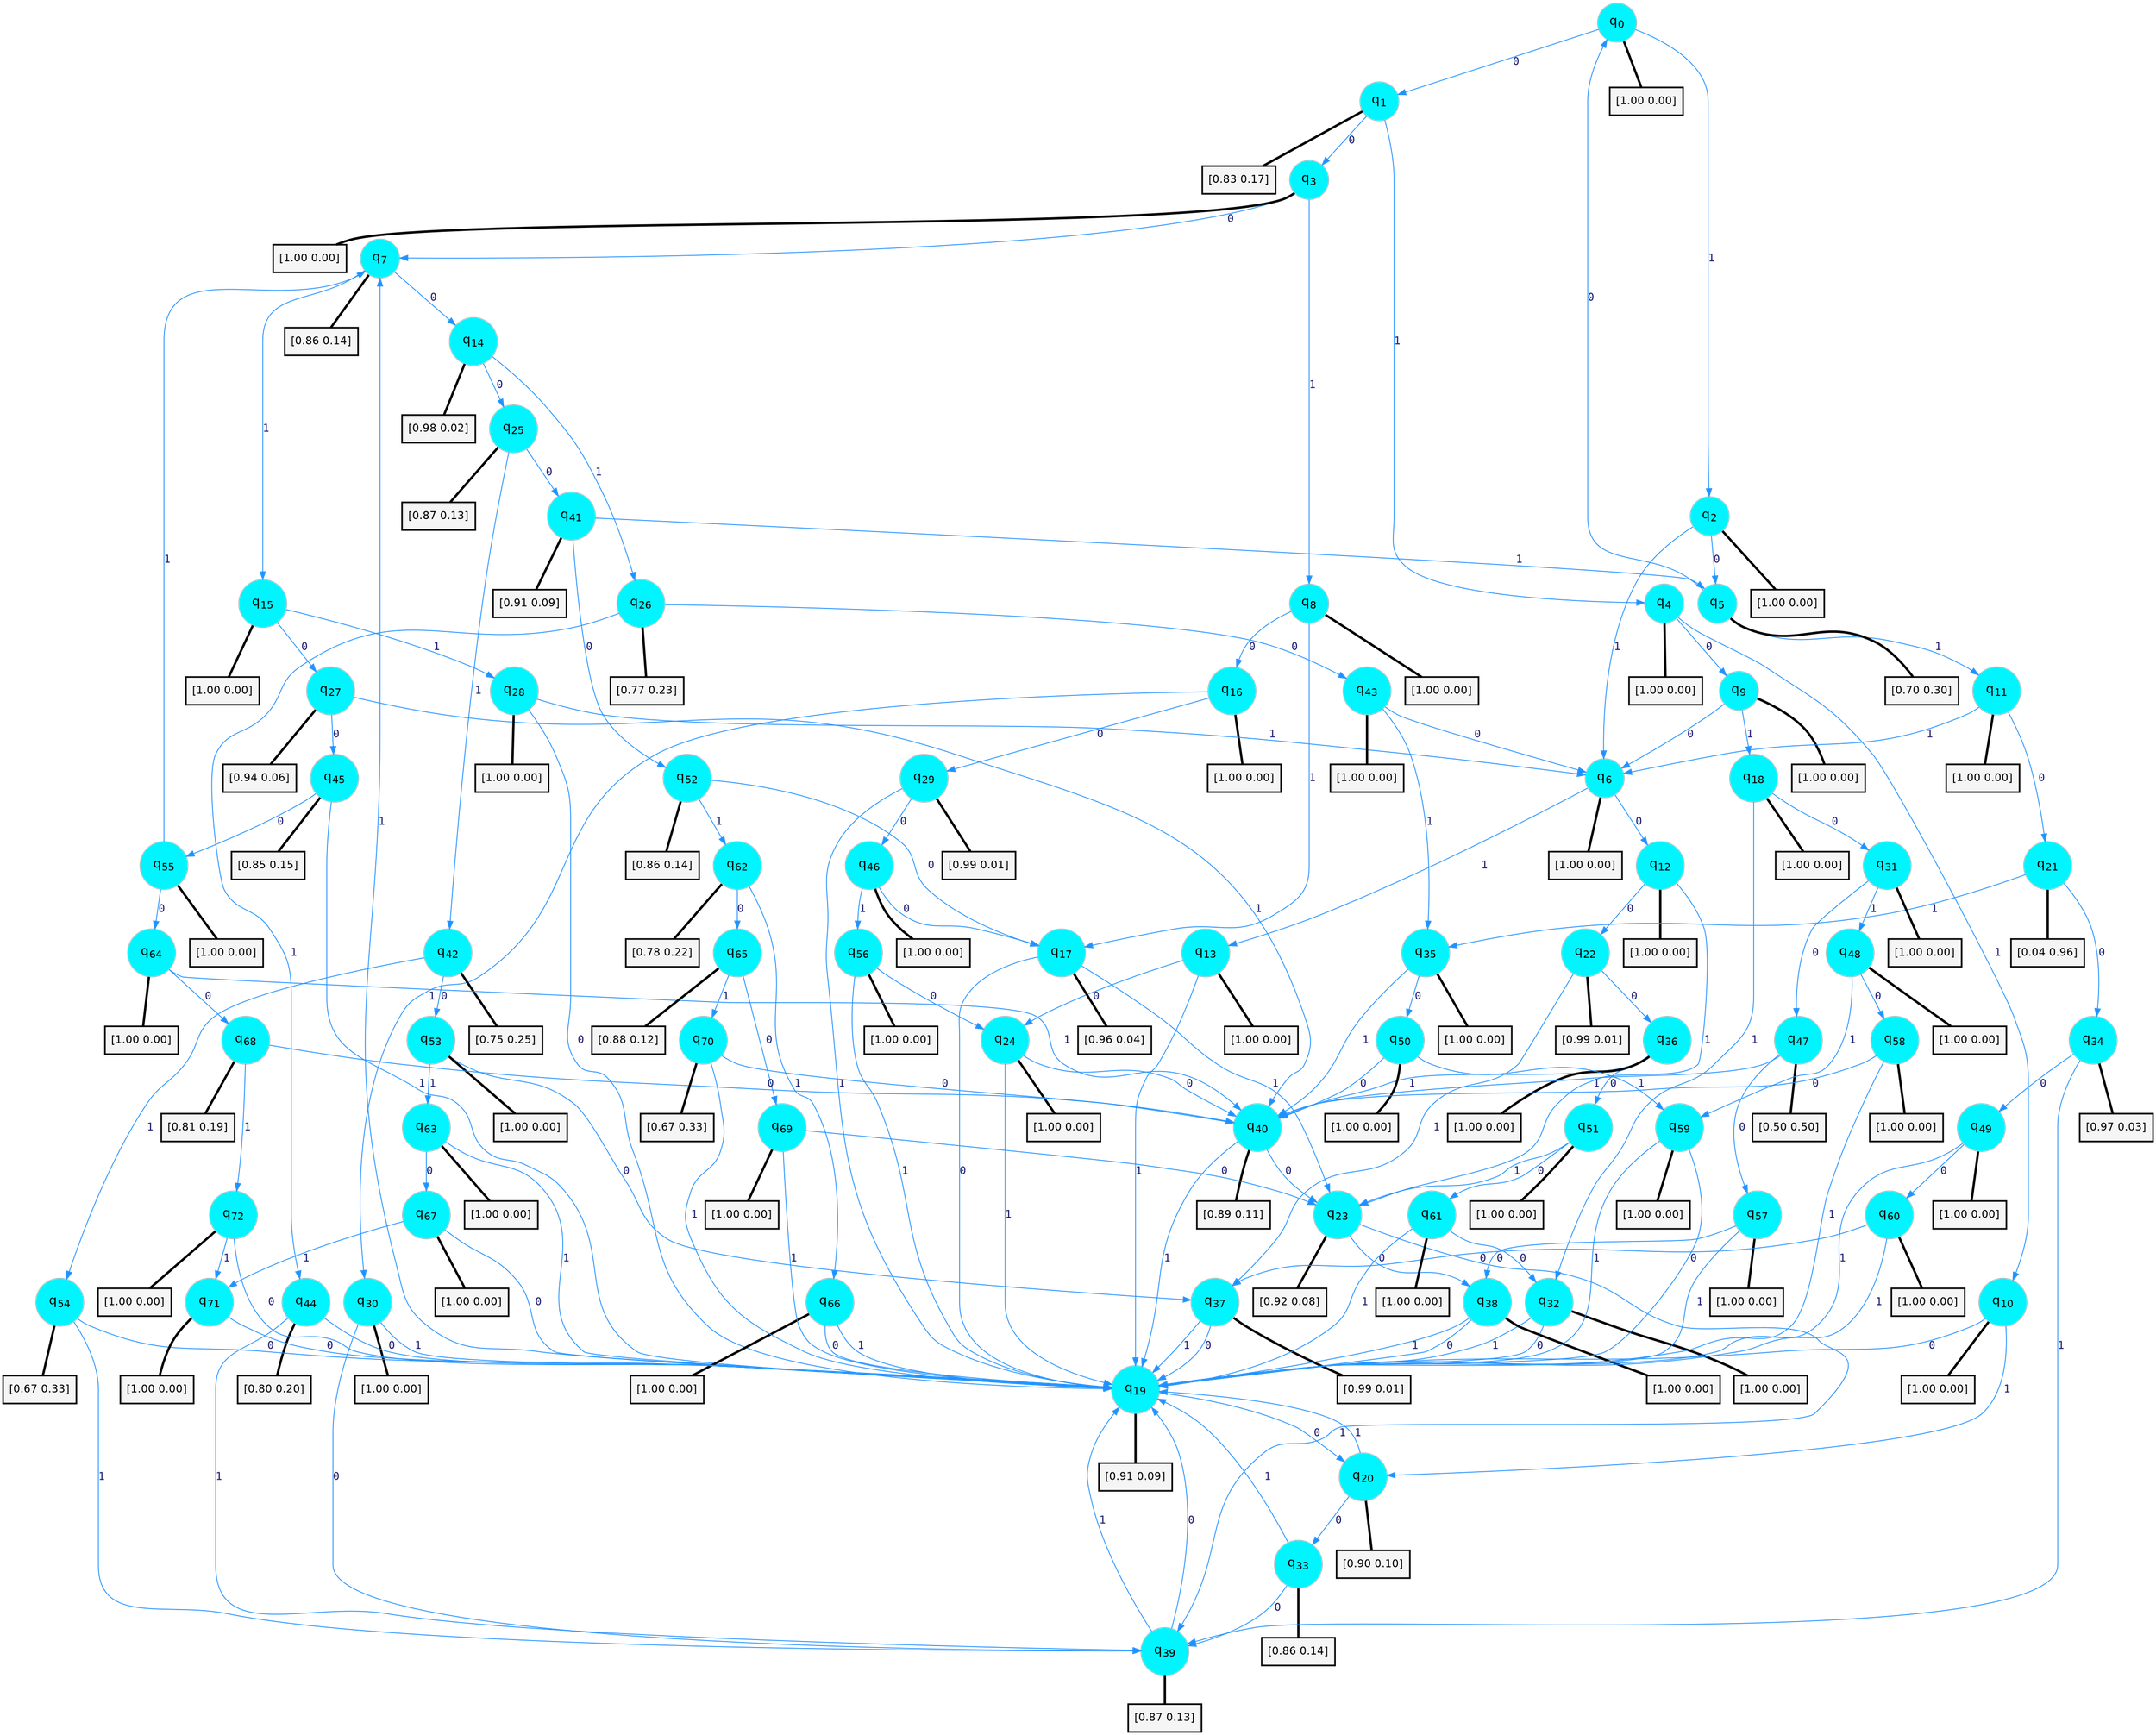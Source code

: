 digraph G {
graph [
bgcolor=transparent, dpi=300, rankdir=TD, size="40,25"];
node [
color=gray, fillcolor=turquoise1, fontcolor=black, fontname=Helvetica, fontsize=16, fontweight=bold, shape=circle, style=filled];
edge [
arrowsize=1, color=dodgerblue1, fontcolor=midnightblue, fontname=courier, fontweight=bold, penwidth=1, style=solid, weight=20];
0[label=<q<SUB>0</SUB>>];
1[label=<q<SUB>1</SUB>>];
2[label=<q<SUB>2</SUB>>];
3[label=<q<SUB>3</SUB>>];
4[label=<q<SUB>4</SUB>>];
5[label=<q<SUB>5</SUB>>];
6[label=<q<SUB>6</SUB>>];
7[label=<q<SUB>7</SUB>>];
8[label=<q<SUB>8</SUB>>];
9[label=<q<SUB>9</SUB>>];
10[label=<q<SUB>10</SUB>>];
11[label=<q<SUB>11</SUB>>];
12[label=<q<SUB>12</SUB>>];
13[label=<q<SUB>13</SUB>>];
14[label=<q<SUB>14</SUB>>];
15[label=<q<SUB>15</SUB>>];
16[label=<q<SUB>16</SUB>>];
17[label=<q<SUB>17</SUB>>];
18[label=<q<SUB>18</SUB>>];
19[label=<q<SUB>19</SUB>>];
20[label=<q<SUB>20</SUB>>];
21[label=<q<SUB>21</SUB>>];
22[label=<q<SUB>22</SUB>>];
23[label=<q<SUB>23</SUB>>];
24[label=<q<SUB>24</SUB>>];
25[label=<q<SUB>25</SUB>>];
26[label=<q<SUB>26</SUB>>];
27[label=<q<SUB>27</SUB>>];
28[label=<q<SUB>28</SUB>>];
29[label=<q<SUB>29</SUB>>];
30[label=<q<SUB>30</SUB>>];
31[label=<q<SUB>31</SUB>>];
32[label=<q<SUB>32</SUB>>];
33[label=<q<SUB>33</SUB>>];
34[label=<q<SUB>34</SUB>>];
35[label=<q<SUB>35</SUB>>];
36[label=<q<SUB>36</SUB>>];
37[label=<q<SUB>37</SUB>>];
38[label=<q<SUB>38</SUB>>];
39[label=<q<SUB>39</SUB>>];
40[label=<q<SUB>40</SUB>>];
41[label=<q<SUB>41</SUB>>];
42[label=<q<SUB>42</SUB>>];
43[label=<q<SUB>43</SUB>>];
44[label=<q<SUB>44</SUB>>];
45[label=<q<SUB>45</SUB>>];
46[label=<q<SUB>46</SUB>>];
47[label=<q<SUB>47</SUB>>];
48[label=<q<SUB>48</SUB>>];
49[label=<q<SUB>49</SUB>>];
50[label=<q<SUB>50</SUB>>];
51[label=<q<SUB>51</SUB>>];
52[label=<q<SUB>52</SUB>>];
53[label=<q<SUB>53</SUB>>];
54[label=<q<SUB>54</SUB>>];
55[label=<q<SUB>55</SUB>>];
56[label=<q<SUB>56</SUB>>];
57[label=<q<SUB>57</SUB>>];
58[label=<q<SUB>58</SUB>>];
59[label=<q<SUB>59</SUB>>];
60[label=<q<SUB>60</SUB>>];
61[label=<q<SUB>61</SUB>>];
62[label=<q<SUB>62</SUB>>];
63[label=<q<SUB>63</SUB>>];
64[label=<q<SUB>64</SUB>>];
65[label=<q<SUB>65</SUB>>];
66[label=<q<SUB>66</SUB>>];
67[label=<q<SUB>67</SUB>>];
68[label=<q<SUB>68</SUB>>];
69[label=<q<SUB>69</SUB>>];
70[label=<q<SUB>70</SUB>>];
71[label=<q<SUB>71</SUB>>];
72[label=<q<SUB>72</SUB>>];
73[label="[1.00 0.00]", shape=box,fontcolor=black, fontname=Helvetica, fontsize=14, penwidth=2, fillcolor=whitesmoke,color=black];
74[label="[0.83 0.17]", shape=box,fontcolor=black, fontname=Helvetica, fontsize=14, penwidth=2, fillcolor=whitesmoke,color=black];
75[label="[1.00 0.00]", shape=box,fontcolor=black, fontname=Helvetica, fontsize=14, penwidth=2, fillcolor=whitesmoke,color=black];
76[label="[1.00 0.00]", shape=box,fontcolor=black, fontname=Helvetica, fontsize=14, penwidth=2, fillcolor=whitesmoke,color=black];
77[label="[1.00 0.00]", shape=box,fontcolor=black, fontname=Helvetica, fontsize=14, penwidth=2, fillcolor=whitesmoke,color=black];
78[label="[0.70 0.30]", shape=box,fontcolor=black, fontname=Helvetica, fontsize=14, penwidth=2, fillcolor=whitesmoke,color=black];
79[label="[1.00 0.00]", shape=box,fontcolor=black, fontname=Helvetica, fontsize=14, penwidth=2, fillcolor=whitesmoke,color=black];
80[label="[0.86 0.14]", shape=box,fontcolor=black, fontname=Helvetica, fontsize=14, penwidth=2, fillcolor=whitesmoke,color=black];
81[label="[1.00 0.00]", shape=box,fontcolor=black, fontname=Helvetica, fontsize=14, penwidth=2, fillcolor=whitesmoke,color=black];
82[label="[1.00 0.00]", shape=box,fontcolor=black, fontname=Helvetica, fontsize=14, penwidth=2, fillcolor=whitesmoke,color=black];
83[label="[1.00 0.00]", shape=box,fontcolor=black, fontname=Helvetica, fontsize=14, penwidth=2, fillcolor=whitesmoke,color=black];
84[label="[1.00 0.00]", shape=box,fontcolor=black, fontname=Helvetica, fontsize=14, penwidth=2, fillcolor=whitesmoke,color=black];
85[label="[1.00 0.00]", shape=box,fontcolor=black, fontname=Helvetica, fontsize=14, penwidth=2, fillcolor=whitesmoke,color=black];
86[label="[1.00 0.00]", shape=box,fontcolor=black, fontname=Helvetica, fontsize=14, penwidth=2, fillcolor=whitesmoke,color=black];
87[label="[0.98 0.02]", shape=box,fontcolor=black, fontname=Helvetica, fontsize=14, penwidth=2, fillcolor=whitesmoke,color=black];
88[label="[1.00 0.00]", shape=box,fontcolor=black, fontname=Helvetica, fontsize=14, penwidth=2, fillcolor=whitesmoke,color=black];
89[label="[1.00 0.00]", shape=box,fontcolor=black, fontname=Helvetica, fontsize=14, penwidth=2, fillcolor=whitesmoke,color=black];
90[label="[0.96 0.04]", shape=box,fontcolor=black, fontname=Helvetica, fontsize=14, penwidth=2, fillcolor=whitesmoke,color=black];
91[label="[1.00 0.00]", shape=box,fontcolor=black, fontname=Helvetica, fontsize=14, penwidth=2, fillcolor=whitesmoke,color=black];
92[label="[0.91 0.09]", shape=box,fontcolor=black, fontname=Helvetica, fontsize=14, penwidth=2, fillcolor=whitesmoke,color=black];
93[label="[0.90 0.10]", shape=box,fontcolor=black, fontname=Helvetica, fontsize=14, penwidth=2, fillcolor=whitesmoke,color=black];
94[label="[0.04 0.96]", shape=box,fontcolor=black, fontname=Helvetica, fontsize=14, penwidth=2, fillcolor=whitesmoke,color=black];
95[label="[0.99 0.01]", shape=box,fontcolor=black, fontname=Helvetica, fontsize=14, penwidth=2, fillcolor=whitesmoke,color=black];
96[label="[0.92 0.08]", shape=box,fontcolor=black, fontname=Helvetica, fontsize=14, penwidth=2, fillcolor=whitesmoke,color=black];
97[label="[1.00 0.00]", shape=box,fontcolor=black, fontname=Helvetica, fontsize=14, penwidth=2, fillcolor=whitesmoke,color=black];
98[label="[0.87 0.13]", shape=box,fontcolor=black, fontname=Helvetica, fontsize=14, penwidth=2, fillcolor=whitesmoke,color=black];
99[label="[0.77 0.23]", shape=box,fontcolor=black, fontname=Helvetica, fontsize=14, penwidth=2, fillcolor=whitesmoke,color=black];
100[label="[0.94 0.06]", shape=box,fontcolor=black, fontname=Helvetica, fontsize=14, penwidth=2, fillcolor=whitesmoke,color=black];
101[label="[1.00 0.00]", shape=box,fontcolor=black, fontname=Helvetica, fontsize=14, penwidth=2, fillcolor=whitesmoke,color=black];
102[label="[0.99 0.01]", shape=box,fontcolor=black, fontname=Helvetica, fontsize=14, penwidth=2, fillcolor=whitesmoke,color=black];
103[label="[1.00 0.00]", shape=box,fontcolor=black, fontname=Helvetica, fontsize=14, penwidth=2, fillcolor=whitesmoke,color=black];
104[label="[1.00 0.00]", shape=box,fontcolor=black, fontname=Helvetica, fontsize=14, penwidth=2, fillcolor=whitesmoke,color=black];
105[label="[1.00 0.00]", shape=box,fontcolor=black, fontname=Helvetica, fontsize=14, penwidth=2, fillcolor=whitesmoke,color=black];
106[label="[0.86 0.14]", shape=box,fontcolor=black, fontname=Helvetica, fontsize=14, penwidth=2, fillcolor=whitesmoke,color=black];
107[label="[0.97 0.03]", shape=box,fontcolor=black, fontname=Helvetica, fontsize=14, penwidth=2, fillcolor=whitesmoke,color=black];
108[label="[1.00 0.00]", shape=box,fontcolor=black, fontname=Helvetica, fontsize=14, penwidth=2, fillcolor=whitesmoke,color=black];
109[label="[1.00 0.00]", shape=box,fontcolor=black, fontname=Helvetica, fontsize=14, penwidth=2, fillcolor=whitesmoke,color=black];
110[label="[0.99 0.01]", shape=box,fontcolor=black, fontname=Helvetica, fontsize=14, penwidth=2, fillcolor=whitesmoke,color=black];
111[label="[1.00 0.00]", shape=box,fontcolor=black, fontname=Helvetica, fontsize=14, penwidth=2, fillcolor=whitesmoke,color=black];
112[label="[0.87 0.13]", shape=box,fontcolor=black, fontname=Helvetica, fontsize=14, penwidth=2, fillcolor=whitesmoke,color=black];
113[label="[0.89 0.11]", shape=box,fontcolor=black, fontname=Helvetica, fontsize=14, penwidth=2, fillcolor=whitesmoke,color=black];
114[label="[0.91 0.09]", shape=box,fontcolor=black, fontname=Helvetica, fontsize=14, penwidth=2, fillcolor=whitesmoke,color=black];
115[label="[0.75 0.25]", shape=box,fontcolor=black, fontname=Helvetica, fontsize=14, penwidth=2, fillcolor=whitesmoke,color=black];
116[label="[1.00 0.00]", shape=box,fontcolor=black, fontname=Helvetica, fontsize=14, penwidth=2, fillcolor=whitesmoke,color=black];
117[label="[0.80 0.20]", shape=box,fontcolor=black, fontname=Helvetica, fontsize=14, penwidth=2, fillcolor=whitesmoke,color=black];
118[label="[0.85 0.15]", shape=box,fontcolor=black, fontname=Helvetica, fontsize=14, penwidth=2, fillcolor=whitesmoke,color=black];
119[label="[1.00 0.00]", shape=box,fontcolor=black, fontname=Helvetica, fontsize=14, penwidth=2, fillcolor=whitesmoke,color=black];
120[label="[0.50 0.50]", shape=box,fontcolor=black, fontname=Helvetica, fontsize=14, penwidth=2, fillcolor=whitesmoke,color=black];
121[label="[1.00 0.00]", shape=box,fontcolor=black, fontname=Helvetica, fontsize=14, penwidth=2, fillcolor=whitesmoke,color=black];
122[label="[1.00 0.00]", shape=box,fontcolor=black, fontname=Helvetica, fontsize=14, penwidth=2, fillcolor=whitesmoke,color=black];
123[label="[1.00 0.00]", shape=box,fontcolor=black, fontname=Helvetica, fontsize=14, penwidth=2, fillcolor=whitesmoke,color=black];
124[label="[1.00 0.00]", shape=box,fontcolor=black, fontname=Helvetica, fontsize=14, penwidth=2, fillcolor=whitesmoke,color=black];
125[label="[0.86 0.14]", shape=box,fontcolor=black, fontname=Helvetica, fontsize=14, penwidth=2, fillcolor=whitesmoke,color=black];
126[label="[1.00 0.00]", shape=box,fontcolor=black, fontname=Helvetica, fontsize=14, penwidth=2, fillcolor=whitesmoke,color=black];
127[label="[0.67 0.33]", shape=box,fontcolor=black, fontname=Helvetica, fontsize=14, penwidth=2, fillcolor=whitesmoke,color=black];
128[label="[1.00 0.00]", shape=box,fontcolor=black, fontname=Helvetica, fontsize=14, penwidth=2, fillcolor=whitesmoke,color=black];
129[label="[1.00 0.00]", shape=box,fontcolor=black, fontname=Helvetica, fontsize=14, penwidth=2, fillcolor=whitesmoke,color=black];
130[label="[1.00 0.00]", shape=box,fontcolor=black, fontname=Helvetica, fontsize=14, penwidth=2, fillcolor=whitesmoke,color=black];
131[label="[1.00 0.00]", shape=box,fontcolor=black, fontname=Helvetica, fontsize=14, penwidth=2, fillcolor=whitesmoke,color=black];
132[label="[1.00 0.00]", shape=box,fontcolor=black, fontname=Helvetica, fontsize=14, penwidth=2, fillcolor=whitesmoke,color=black];
133[label="[1.00 0.00]", shape=box,fontcolor=black, fontname=Helvetica, fontsize=14, penwidth=2, fillcolor=whitesmoke,color=black];
134[label="[1.00 0.00]", shape=box,fontcolor=black, fontname=Helvetica, fontsize=14, penwidth=2, fillcolor=whitesmoke,color=black];
135[label="[0.78 0.22]", shape=box,fontcolor=black, fontname=Helvetica, fontsize=14, penwidth=2, fillcolor=whitesmoke,color=black];
136[label="[1.00 0.00]", shape=box,fontcolor=black, fontname=Helvetica, fontsize=14, penwidth=2, fillcolor=whitesmoke,color=black];
137[label="[1.00 0.00]", shape=box,fontcolor=black, fontname=Helvetica, fontsize=14, penwidth=2, fillcolor=whitesmoke,color=black];
138[label="[0.88 0.12]", shape=box,fontcolor=black, fontname=Helvetica, fontsize=14, penwidth=2, fillcolor=whitesmoke,color=black];
139[label="[1.00 0.00]", shape=box,fontcolor=black, fontname=Helvetica, fontsize=14, penwidth=2, fillcolor=whitesmoke,color=black];
140[label="[1.00 0.00]", shape=box,fontcolor=black, fontname=Helvetica, fontsize=14, penwidth=2, fillcolor=whitesmoke,color=black];
141[label="[0.81 0.19]", shape=box,fontcolor=black, fontname=Helvetica, fontsize=14, penwidth=2, fillcolor=whitesmoke,color=black];
142[label="[1.00 0.00]", shape=box,fontcolor=black, fontname=Helvetica, fontsize=14, penwidth=2, fillcolor=whitesmoke,color=black];
143[label="[0.67 0.33]", shape=box,fontcolor=black, fontname=Helvetica, fontsize=14, penwidth=2, fillcolor=whitesmoke,color=black];
144[label="[1.00 0.00]", shape=box,fontcolor=black, fontname=Helvetica, fontsize=14, penwidth=2, fillcolor=whitesmoke,color=black];
145[label="[1.00 0.00]", shape=box,fontcolor=black, fontname=Helvetica, fontsize=14, penwidth=2, fillcolor=whitesmoke,color=black];
0->1 [label=0];
0->2 [label=1];
0->73 [arrowhead=none, penwidth=3,color=black];
1->3 [label=0];
1->4 [label=1];
1->74 [arrowhead=none, penwidth=3,color=black];
2->5 [label=0];
2->6 [label=1];
2->75 [arrowhead=none, penwidth=3,color=black];
3->7 [label=0];
3->8 [label=1];
3->76 [arrowhead=none, penwidth=3,color=black];
4->9 [label=0];
4->10 [label=1];
4->77 [arrowhead=none, penwidth=3,color=black];
5->0 [label=0];
5->11 [label=1];
5->78 [arrowhead=none, penwidth=3,color=black];
6->12 [label=0];
6->13 [label=1];
6->79 [arrowhead=none, penwidth=3,color=black];
7->14 [label=0];
7->15 [label=1];
7->80 [arrowhead=none, penwidth=3,color=black];
8->16 [label=0];
8->17 [label=1];
8->81 [arrowhead=none, penwidth=3,color=black];
9->6 [label=0];
9->18 [label=1];
9->82 [arrowhead=none, penwidth=3,color=black];
10->19 [label=0];
10->20 [label=1];
10->83 [arrowhead=none, penwidth=3,color=black];
11->21 [label=0];
11->6 [label=1];
11->84 [arrowhead=none, penwidth=3,color=black];
12->22 [label=0];
12->23 [label=1];
12->85 [arrowhead=none, penwidth=3,color=black];
13->24 [label=0];
13->19 [label=1];
13->86 [arrowhead=none, penwidth=3,color=black];
14->25 [label=0];
14->26 [label=1];
14->87 [arrowhead=none, penwidth=3,color=black];
15->27 [label=0];
15->28 [label=1];
15->88 [arrowhead=none, penwidth=3,color=black];
16->29 [label=0];
16->30 [label=1];
16->89 [arrowhead=none, penwidth=3,color=black];
17->19 [label=0];
17->23 [label=1];
17->90 [arrowhead=none, penwidth=3,color=black];
18->31 [label=0];
18->32 [label=1];
18->91 [arrowhead=none, penwidth=3,color=black];
19->20 [label=0];
19->7 [label=1];
19->92 [arrowhead=none, penwidth=3,color=black];
20->33 [label=0];
20->19 [label=1];
20->93 [arrowhead=none, penwidth=3,color=black];
21->34 [label=0];
21->35 [label=1];
21->94 [arrowhead=none, penwidth=3,color=black];
22->36 [label=0];
22->37 [label=1];
22->95 [arrowhead=none, penwidth=3,color=black];
23->38 [label=0];
23->39 [label=1];
23->96 [arrowhead=none, penwidth=3,color=black];
24->40 [label=0];
24->19 [label=1];
24->97 [arrowhead=none, penwidth=3,color=black];
25->41 [label=0];
25->42 [label=1];
25->98 [arrowhead=none, penwidth=3,color=black];
26->43 [label=0];
26->44 [label=1];
26->99 [arrowhead=none, penwidth=3,color=black];
27->45 [label=0];
27->40 [label=1];
27->100 [arrowhead=none, penwidth=3,color=black];
28->19 [label=0];
28->6 [label=1];
28->101 [arrowhead=none, penwidth=3,color=black];
29->46 [label=0];
29->19 [label=1];
29->102 [arrowhead=none, penwidth=3,color=black];
30->39 [label=0];
30->19 [label=1];
30->103 [arrowhead=none, penwidth=3,color=black];
31->47 [label=0];
31->48 [label=1];
31->104 [arrowhead=none, penwidth=3,color=black];
32->19 [label=0];
32->19 [label=1];
32->105 [arrowhead=none, penwidth=3,color=black];
33->39 [label=0];
33->19 [label=1];
33->106 [arrowhead=none, penwidth=3,color=black];
34->49 [label=0];
34->39 [label=1];
34->107 [arrowhead=none, penwidth=3,color=black];
35->50 [label=0];
35->40 [label=1];
35->108 [arrowhead=none, penwidth=3,color=black];
36->51 [label=0];
36->40 [label=1];
36->109 [arrowhead=none, penwidth=3,color=black];
37->19 [label=0];
37->19 [label=1];
37->110 [arrowhead=none, penwidth=3,color=black];
38->19 [label=0];
38->19 [label=1];
38->111 [arrowhead=none, penwidth=3,color=black];
39->19 [label=0];
39->19 [label=1];
39->112 [arrowhead=none, penwidth=3,color=black];
40->23 [label=0];
40->19 [label=1];
40->113 [arrowhead=none, penwidth=3,color=black];
41->52 [label=0];
41->5 [label=1];
41->114 [arrowhead=none, penwidth=3,color=black];
42->53 [label=0];
42->54 [label=1];
42->115 [arrowhead=none, penwidth=3,color=black];
43->6 [label=0];
43->35 [label=1];
43->116 [arrowhead=none, penwidth=3,color=black];
44->19 [label=0];
44->39 [label=1];
44->117 [arrowhead=none, penwidth=3,color=black];
45->55 [label=0];
45->19 [label=1];
45->118 [arrowhead=none, penwidth=3,color=black];
46->17 [label=0];
46->56 [label=1];
46->119 [arrowhead=none, penwidth=3,color=black];
47->57 [label=0];
47->40 [label=1];
47->120 [arrowhead=none, penwidth=3,color=black];
48->58 [label=0];
48->59 [label=1];
48->121 [arrowhead=none, penwidth=3,color=black];
49->60 [label=0];
49->19 [label=1];
49->122 [arrowhead=none, penwidth=3,color=black];
50->40 [label=0];
50->59 [label=1];
50->123 [arrowhead=none, penwidth=3,color=black];
51->61 [label=0];
51->23 [label=1];
51->124 [arrowhead=none, penwidth=3,color=black];
52->17 [label=0];
52->62 [label=1];
52->125 [arrowhead=none, penwidth=3,color=black];
53->37 [label=0];
53->63 [label=1];
53->126 [arrowhead=none, penwidth=3,color=black];
54->19 [label=0];
54->39 [label=1];
54->127 [arrowhead=none, penwidth=3,color=black];
55->64 [label=0];
55->7 [label=1];
55->128 [arrowhead=none, penwidth=3,color=black];
56->24 [label=0];
56->19 [label=1];
56->129 [arrowhead=none, penwidth=3,color=black];
57->38 [label=0];
57->19 [label=1];
57->130 [arrowhead=none, penwidth=3,color=black];
58->40 [label=0];
58->19 [label=1];
58->131 [arrowhead=none, penwidth=3,color=black];
59->19 [label=0];
59->19 [label=1];
59->132 [arrowhead=none, penwidth=3,color=black];
60->37 [label=0];
60->19 [label=1];
60->133 [arrowhead=none, penwidth=3,color=black];
61->32 [label=0];
61->19 [label=1];
61->134 [arrowhead=none, penwidth=3,color=black];
62->65 [label=0];
62->66 [label=1];
62->135 [arrowhead=none, penwidth=3,color=black];
63->67 [label=0];
63->19 [label=1];
63->136 [arrowhead=none, penwidth=3,color=black];
64->68 [label=0];
64->40 [label=1];
64->137 [arrowhead=none, penwidth=3,color=black];
65->69 [label=0];
65->70 [label=1];
65->138 [arrowhead=none, penwidth=3,color=black];
66->19 [label=0];
66->19 [label=1];
66->139 [arrowhead=none, penwidth=3,color=black];
67->19 [label=0];
67->71 [label=1];
67->140 [arrowhead=none, penwidth=3,color=black];
68->40 [label=0];
68->72 [label=1];
68->141 [arrowhead=none, penwidth=3,color=black];
69->23 [label=0];
69->19 [label=1];
69->142 [arrowhead=none, penwidth=3,color=black];
70->40 [label=0];
70->19 [label=1];
70->143 [arrowhead=none, penwidth=3,color=black];
71->19 [label=0];
71->144 [arrowhead=none, penwidth=3,color=black];
72->19 [label=0];
72->71 [label=1];
72->145 [arrowhead=none, penwidth=3,color=black];
}
